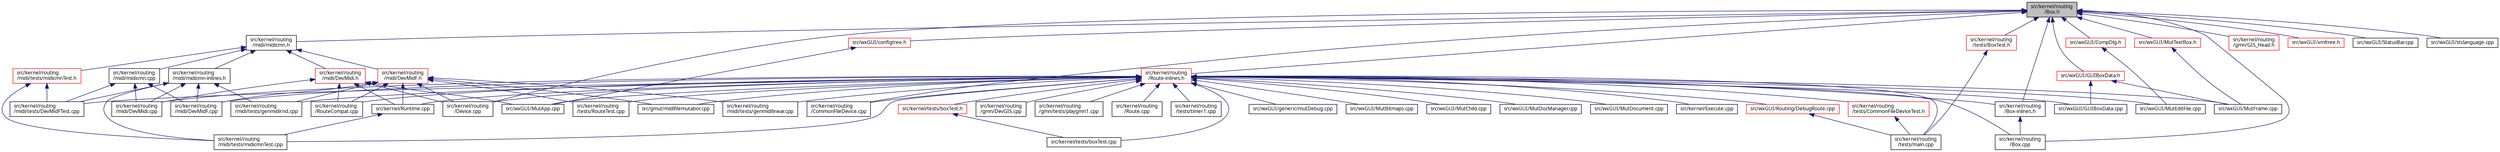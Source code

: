 digraph "src/kernel/routing/Box.h"
{
  edge [fontname="Sans",fontsize="10",labelfontname="Sans",labelfontsize="10"];
  node [fontname="Sans",fontsize="10",shape=record];
  Node48 [label="src/kernel/routing\l/Box.h",height=0.2,width=0.4,color="black", fillcolor="grey75", style="filled", fontcolor="black"];
  Node48 -> Node49 [dir="back",color="midnightblue",fontsize="10",style="solid",fontname="Sans"];
  Node49 [label="src/kernel/routing\l/midi/midicmn.h",height=0.2,width=0.4,color="black", fillcolor="white", style="filled",URL="$de/d21/midicmn_8h.html"];
  Node49 -> Node50 [dir="back",color="midnightblue",fontsize="10",style="solid",fontname="Sans"];
  Node50 [label="src/kernel/routing\l/midi/DevMidF.h",height=0.2,width=0.4,color="red", fillcolor="white", style="filled",URL="$da/d3c/DevMidF_8h.html"];
  Node50 -> Node51 [dir="back",color="midnightblue",fontsize="10",style="solid",fontname="Sans"];
  Node51 [label="src/gmut/midifilemutabor.cpp",height=0.2,width=0.4,color="black", fillcolor="white", style="filled",URL="$d1/d0d/midifilemutabor_8cpp.html"];
  Node50 -> Node52 [dir="back",color="midnightblue",fontsize="10",style="solid",fontname="Sans"];
  Node52 [label="src/kernel/routing\l/Device.cpp",height=0.2,width=0.4,color="black", fillcolor="white", style="filled",URL="$d2/dc0/Device_8cpp.html",tooltip="Devices for routing. "];
  Node50 -> Node53 [dir="back",color="midnightblue",fontsize="10",style="solid",fontname="Sans"];
  Node53 [label="src/kernel/routing\l/midi/DevMidF.cpp",height=0.2,width=0.4,color="black", fillcolor="white", style="filled",URL="$d0/d6b/DevMidF_8cpp.html",tooltip="MIDI-File as device. "];
  Node50 -> Node57 [dir="back",color="midnightblue",fontsize="10",style="solid",fontname="Sans"];
  Node57 [label="src/kernel/routing\l/midi/tests/genmidilinear.cpp",height=0.2,width=0.4,color="black", fillcolor="white", style="filled",URL="$db/dd6/genmidilinear_8cpp.html"];
  Node50 -> Node58 [dir="back",color="midnightblue",fontsize="10",style="solid",fontname="Sans"];
  Node58 [label="src/kernel/routing\l/midi/tests/genmidirnd.cpp",height=0.2,width=0.4,color="black", fillcolor="white", style="filled",URL="$dd/d2d/genmidirnd_8cpp.html"];
  Node50 -> Node59 [dir="back",color="midnightblue",fontsize="10",style="solid",fontname="Sans"];
  Node59 [label="src/kernel/Runtime.cpp",height=0.2,width=0.4,color="black", fillcolor="white", style="filled",URL="$db/d80/Runtime_8cpp.html"];
  Node59 -> Node60 [dir="back",color="midnightblue",fontsize="10",style="solid",fontname="Sans"];
  Node60 [label="src/kernel/routing\l/midi/tests/midicmnTest.cpp",height=0.2,width=0.4,color="black", fillcolor="white", style="filled",URL="$d8/d59/midicmnTest_8cpp.html"];
  Node50 -> Node63 [dir="back",color="midnightblue",fontsize="10",style="solid",fontname="Sans"];
  Node63 [label="src/kernel/routing\l/RouteCompat.cpp",height=0.2,width=0.4,color="black", fillcolor="white", style="filled",URL="$dd/db8/RouteCompat_8cpp.html",tooltip="Routing. "];
  Node50 -> Node64 [dir="back",color="midnightblue",fontsize="10",style="solid",fontname="Sans"];
  Node64 [label="src/kernel/routing\l/tests/RouteTest.cpp",height=0.2,width=0.4,color="black", fillcolor="white", style="filled",URL="$d2/dba/RouteTest_8cpp.html"];
  Node49 -> Node122 [dir="back",color="midnightblue",fontsize="10",style="solid",fontname="Sans"];
  Node122 [label="src/kernel/routing\l/midi/DevMidi.h",height=0.2,width=0.4,color="red", fillcolor="white", style="filled",URL="$d4/da2/DevMidi_8h.html",tooltip="Classes for midi port. "];
  Node122 -> Node52 [dir="back",color="midnightblue",fontsize="10",style="solid",fontname="Sans"];
  Node122 -> Node123 [dir="back",color="midnightblue",fontsize="10",style="solid",fontname="Sans"];
  Node123 [label="src/kernel/routing\l/midi/DevMidi.cpp",height=0.2,width=0.4,color="black", fillcolor="white", style="filled",URL="$df/d8f/DevMidi_8cpp.html",tooltip="Midi Port IO (Mutabor layer) "];
  Node122 -> Node59 [dir="back",color="midnightblue",fontsize="10",style="solid",fontname="Sans"];
  Node122 -> Node63 [dir="back",color="midnightblue",fontsize="10",style="solid",fontname="Sans"];
  Node122 -> Node73 [dir="back",color="midnightblue",fontsize="10",style="solid",fontname="Sans"];
  Node73 [label="src/wxGUI/MutApp.cpp",height=0.2,width=0.4,color="black", fillcolor="white", style="filled",URL="$d5/d1c/MutApp_8cpp.html",tooltip="Mutabor Application. "];
  Node49 -> Node126 [dir="back",color="midnightblue",fontsize="10",style="solid",fontname="Sans"];
  Node126 [label="src/kernel/routing\l/midi/midicmn-inlines.h",height=0.2,width=0.4,color="black", fillcolor="white", style="filled",URL="$d9/d34/midicmn-inlines_8h.html"];
  Node126 -> Node53 [dir="back",color="midnightblue",fontsize="10",style="solid",fontname="Sans"];
  Node126 -> Node123 [dir="back",color="midnightblue",fontsize="10",style="solid",fontname="Sans"];
  Node126 -> Node55 [dir="back",color="midnightblue",fontsize="10",style="solid",fontname="Sans"];
  Node55 [label="src/kernel/routing\l/midi/tests/DevMidFTest.cpp",height=0.2,width=0.4,color="black", fillcolor="white", style="filled",URL="$d9/d99/DevMidFTest_8cpp.html"];
  Node126 -> Node58 [dir="back",color="midnightblue",fontsize="10",style="solid",fontname="Sans"];
  Node126 -> Node60 [dir="back",color="midnightblue",fontsize="10",style="solid",fontname="Sans"];
  Node49 -> Node127 [dir="back",color="midnightblue",fontsize="10",style="solid",fontname="Sans"];
  Node127 [label="src/kernel/routing\l/midi/midicmn.cpp",height=0.2,width=0.4,color="black", fillcolor="white", style="filled",URL="$d3/d0f/midicmn_8cpp.html"];
  Node127 -> Node53 [dir="back",color="midnightblue",fontsize="10",style="solid",fontname="Sans"];
  Node127 -> Node123 [dir="back",color="midnightblue",fontsize="10",style="solid",fontname="Sans"];
  Node127 -> Node55 [dir="back",color="midnightblue",fontsize="10",style="solid",fontname="Sans"];
  Node49 -> Node128 [dir="back",color="midnightblue",fontsize="10",style="solid",fontname="Sans"];
  Node128 [label="src/kernel/routing\l/midi/tests/midicmnTest.h",height=0.2,width=0.4,color="red", fillcolor="white", style="filled",URL="$dd/d56/midicmnTest_8h.html"];
  Node128 -> Node55 [dir="back",color="midnightblue",fontsize="10",style="solid",fontname="Sans"];
  Node128 -> Node60 [dir="back",color="midnightblue",fontsize="10",style="solid",fontname="Sans"];
  Node48 -> Node129 [dir="back",color="midnightblue",fontsize="10",style="solid",fontname="Sans"];
  Node129 [label="src/kernel/routing\l/Route-inlines.h",height=0.2,width=0.4,color="red", fillcolor="white", style="filled",URL="$d2/d2c/Route-inlines_8h.html"];
  Node129 -> Node51 [dir="back",color="midnightblue",fontsize="10",style="solid",fontname="Sans"];
  Node129 -> Node130 [dir="back",color="midnightblue",fontsize="10",style="solid",fontname="Sans"];
  Node130 [label="src/kernel/Execute.cpp",height=0.2,width=0.4,color="black", fillcolor="white", style="filled",URL="$df/d23/Execute_8cpp.html"];
  Node129 -> Node131 [dir="back",color="midnightblue",fontsize="10",style="solid",fontname="Sans"];
  Node131 [label="src/kernel/routing\l/Box-inlines.h",height=0.2,width=0.4,color="black", fillcolor="white", style="filled",URL="$d6/d9a/Box-inlines_8h.html"];
  Node131 -> Node132 [dir="back",color="midnightblue",fontsize="10",style="solid",fontname="Sans"];
  Node132 [label="src/kernel/routing\l/Box.cpp",height=0.2,width=0.4,color="black", fillcolor="white", style="filled",URL="$dd/dc6/Box_8cpp.html",tooltip="Devices for routing. "];
  Node129 -> Node132 [dir="back",color="midnightblue",fontsize="10",style="solid",fontname="Sans"];
  Node129 -> Node133 [dir="back",color="midnightblue",fontsize="10",style="solid",fontname="Sans"];
  Node133 [label="src/kernel/routing\l/CommonFileDevice.cpp",height=0.2,width=0.4,color="black", fillcolor="white", style="filled",URL="$dc/d72/CommonFileDevice_8cpp.html"];
  Node129 -> Node93 [dir="back",color="midnightblue",fontsize="10",style="solid",fontname="Sans"];
  Node93 [label="src/wxGUI/Routing/DebugRoute.cpp",height=0.2,width=0.4,color="red", fillcolor="white", style="filled",URL="$dc/de8/wxGUI_2Routing_2DebugRoute_8cpp.html",tooltip="Debug functions for routing system. "];
  Node93 -> Node95 [dir="back",color="midnightblue",fontsize="10",style="solid",fontname="Sans"];
  Node95 [label="src/kernel/routing\l/tests/main.cpp",height=0.2,width=0.4,color="black", fillcolor="white", style="filled",URL="$d1/de6/kernel_2routing_2tests_2main_8cpp.html"];
  Node129 -> Node52 [dir="back",color="midnightblue",fontsize="10",style="solid",fontname="Sans"];
  Node129 -> Node134 [dir="back",color="midnightblue",fontsize="10",style="solid",fontname="Sans"];
  Node134 [label="src/kernel/routing\l/gmn/DevGIS.cpp",height=0.2,width=0.4,color="black", fillcolor="white", style="filled",URL="$db/d78/DevGIS_8cpp.html",tooltip="GUIDO Music Notation file. "];
  Node129 -> Node135 [dir="back",color="midnightblue",fontsize="10",style="solid",fontname="Sans"];
  Node135 [label="src/kernel/routing\l/gmn/tests/playgmn1.cpp",height=0.2,width=0.4,color="black", fillcolor="white", style="filled",URL="$d3/d06/playgmn1_8cpp.html"];
  Node129 -> Node53 [dir="back",color="midnightblue",fontsize="10",style="solid",fontname="Sans"];
  Node129 -> Node123 [dir="back",color="midnightblue",fontsize="10",style="solid",fontname="Sans"];
  Node129 -> Node55 [dir="back",color="midnightblue",fontsize="10",style="solid",fontname="Sans"];
  Node129 -> Node57 [dir="back",color="midnightblue",fontsize="10",style="solid",fontname="Sans"];
  Node129 -> Node58 [dir="back",color="midnightblue",fontsize="10",style="solid",fontname="Sans"];
  Node129 -> Node60 [dir="back",color="midnightblue",fontsize="10",style="solid",fontname="Sans"];
  Node129 -> Node59 [dir="back",color="midnightblue",fontsize="10",style="solid",fontname="Sans"];
  Node129 -> Node136 [dir="back",color="midnightblue",fontsize="10",style="solid",fontname="Sans"];
  Node136 [label="src/kernel/routing\l/Route.cpp",height=0.2,width=0.4,color="black", fillcolor="white", style="filled",URL="$d8/dfb/Route_8cpp.html",tooltip="Routing. "];
  Node129 -> Node63 [dir="back",color="midnightblue",fontsize="10",style="solid",fontname="Sans"];
  Node129 -> Node137 [dir="back",color="midnightblue",fontsize="10",style="solid",fontname="Sans"];
  Node137 [label="src/kernel/routing\l/tests/CommonFileDeviceTest.h",height=0.2,width=0.4,color="red", fillcolor="white", style="filled",URL="$d4/d70/CommonFileDeviceTest_8h.html"];
  Node137 -> Node95 [dir="back",color="midnightblue",fontsize="10",style="solid",fontname="Sans"];
  Node129 -> Node95 [dir="back",color="midnightblue",fontsize="10",style="solid",fontname="Sans"];
  Node129 -> Node64 [dir="back",color="midnightblue",fontsize="10",style="solid",fontname="Sans"];
  Node129 -> Node139 [dir="back",color="midnightblue",fontsize="10",style="solid",fontname="Sans"];
  Node139 [label="src/kernel/routing\l/tests/timer1.cpp",height=0.2,width=0.4,color="black", fillcolor="white", style="filled",URL="$d9/d9a/timer1_8cpp.html"];
  Node129 -> Node140 [dir="back",color="midnightblue",fontsize="10",style="solid",fontname="Sans"];
  Node140 [label="src/kernel/tests/boxTest.h",height=0.2,width=0.4,color="red", fillcolor="white", style="filled",URL="$dc/d2f/boxTest_8h.html"];
  Node140 -> Node141 [dir="back",color="midnightblue",fontsize="10",style="solid",fontname="Sans"];
  Node141 [label="src/kernel/tests/boxTest.cpp",height=0.2,width=0.4,color="black", fillcolor="white", style="filled",URL="$d1/da7/boxTest_8cpp.html"];
  Node129 -> Node141 [dir="back",color="midnightblue",fontsize="10",style="solid",fontname="Sans"];
  Node129 -> Node70 [dir="back",color="midnightblue",fontsize="10",style="solid",fontname="Sans"];
  Node70 [label="src/wxGUI/generic/mutDebug.cpp",height=0.2,width=0.4,color="black", fillcolor="white", style="filled",URL="$d4/dc0/mutDebug_8cpp.html",tooltip="Some functions and classes to help to debug Mutabor. "];
  Node129 -> Node71 [dir="back",color="midnightblue",fontsize="10",style="solid",fontname="Sans"];
  Node71 [label="src/wxGUI/GUIBoxData.cpp",height=0.2,width=0.4,color="black", fillcolor="white", style="filled",URL="$d2/dd3/GUIBoxData_8cpp.html"];
  Node129 -> Node73 [dir="back",color="midnightblue",fontsize="10",style="solid",fontname="Sans"];
  Node129 -> Node75 [dir="back",color="midnightblue",fontsize="10",style="solid",fontname="Sans"];
  Node75 [label="src/wxGUI/MutBitmaps.cpp",height=0.2,width=0.4,color="black", fillcolor="white", style="filled",URL="$d7/db6/MutBitmaps_8cpp.html",tooltip="Mutabor Bitmaps. "];
  Node129 -> Node85 [dir="back",color="midnightblue",fontsize="10",style="solid",fontname="Sans"];
  Node85 [label="src/wxGUI/MutChild.cpp",height=0.2,width=0.4,color="black", fillcolor="white", style="filled",URL="$da/d72/MutChild_8cpp.html"];
  Node129 -> Node76 [dir="back",color="midnightblue",fontsize="10",style="solid",fontname="Sans"];
  Node76 [label="src/wxGUI/MutDocManager.cpp",height=0.2,width=0.4,color="black", fillcolor="white", style="filled",URL="$dd/db0/MutDocManager_8cpp.html"];
  Node129 -> Node77 [dir="back",color="midnightblue",fontsize="10",style="solid",fontname="Sans"];
  Node77 [label="src/wxGUI/MutDocument.cpp",height=0.2,width=0.4,color="black", fillcolor="white", style="filled",URL="$d6/d3b/MutDocument_8cpp.html",tooltip="Document/View Document class for Mutabor source files. "];
  Node129 -> Node78 [dir="back",color="midnightblue",fontsize="10",style="solid",fontname="Sans"];
  Node78 [label="src/wxGUI/MutEditFile.cpp",height=0.2,width=0.4,color="black", fillcolor="white", style="filled",URL="$d1/da4/MutEditFile_8cpp.html",tooltip="Mutabor Edit window for Mutabor-files. "];
  Node129 -> Node79 [dir="back",color="midnightblue",fontsize="10",style="solid",fontname="Sans"];
  Node79 [label="src/wxGUI/MutFrame.cpp",height=0.2,width=0.4,color="black", fillcolor="white", style="filled",URL="$dc/df3/MutFrame_8cpp.html",tooltip="Mutabor Frame. "];
  Node48 -> Node131 [dir="back",color="midnightblue",fontsize="10",style="solid",fontname="Sans"];
  Node48 -> Node132 [dir="back",color="midnightblue",fontsize="10",style="solid",fontname="Sans"];
  Node48 -> Node133 [dir="back",color="midnightblue",fontsize="10",style="solid",fontname="Sans"];
  Node48 -> Node144 [dir="back",color="midnightblue",fontsize="10",style="solid",fontname="Sans"];
  Node144 [label="src/kernel/routing\l/gmn/GIS_Head.h",height=0.2,width=0.4,color="red", fillcolor="white", style="filled",URL="$d1/db5/GIS__Head_8h.html",tooltip="Description. "];
  Node48 -> Node52 [dir="back",color="midnightblue",fontsize="10",style="solid",fontname="Sans"];
  Node48 -> Node148 [dir="back",color="midnightblue",fontsize="10",style="solid",fontname="Sans"];
  Node148 [label="src/kernel/routing\l/tests/BoxTest.h",height=0.2,width=0.4,color="red", fillcolor="white", style="filled",URL="$df/d01/BoxTest_8h.html"];
  Node148 -> Node95 [dir="back",color="midnightblue",fontsize="10",style="solid",fontname="Sans"];
  Node48 -> Node150 [dir="back",color="midnightblue",fontsize="10",style="solid",fontname="Sans"];
  Node150 [label="src/wxGUI/CompDlg.h",height=0.2,width=0.4,color="red", fillcolor="white", style="filled",URL="$d4/d7c/CompDlg_8h.html",tooltip="Compilation dialog box. "];
  Node150 -> Node78 [dir="back",color="midnightblue",fontsize="10",style="solid",fontname="Sans"];
  Node48 -> Node152 [dir="back",color="midnightblue",fontsize="10",style="solid",fontname="Sans"];
  Node152 [label="src/wxGUI/configtree.h",height=0.2,width=0.4,color="red", fillcolor="white", style="filled",URL="$d5/d6b/configtree_8h.html"];
  Node152 -> Node73 [dir="back",color="midnightblue",fontsize="10",style="solid",fontname="Sans"];
  Node48 -> Node154 [dir="back",color="midnightblue",fontsize="10",style="solid",fontname="Sans"];
  Node154 [label="src/wxGUI/MutTextBox.h",height=0.2,width=0.4,color="red", fillcolor="white", style="filled",URL="$de/d3b/MutTextBox_8h.html",tooltip="Textbox for Lists. "];
  Node154 -> Node79 [dir="back",color="midnightblue",fontsize="10",style="solid",fontname="Sans"];
  Node48 -> Node157 [dir="back",color="midnightblue",fontsize="10",style="solid",fontname="Sans"];
  Node157 [label="src/wxGUI/GUIBoxData.h",height=0.2,width=0.4,color="red", fillcolor="white", style="filled",URL="$d5/df7/GUIBoxData_8h.html"];
  Node157 -> Node71 [dir="back",color="midnightblue",fontsize="10",style="solid",fontname="Sans"];
  Node157 -> Node79 [dir="back",color="midnightblue",fontsize="10",style="solid",fontname="Sans"];
  Node48 -> Node158 [dir="back",color="midnightblue",fontsize="10",style="solid",fontname="Sans"];
  Node158 [label="src/wxGUI/xmltree.h",height=0.2,width=0.4,color="red", fillcolor="white", style="filled",URL="$d8/d53/xmltree_8h.html"];
  Node48 -> Node160 [dir="back",color="midnightblue",fontsize="10",style="solid",fontname="Sans"];
  Node160 [label="src/wxGUI/StatusBar.cpp",height=0.2,width=0.4,color="black", fillcolor="white", style="filled",URL="$d5/de4/StatusBar_8cpp.html"];
  Node48 -> Node161 [dir="back",color="midnightblue",fontsize="10",style="solid",fontname="Sans"];
  Node161 [label="src/wxGUI/stclanguage.cpp",height=0.2,width=0.4,color="black", fillcolor="white", style="filled",URL="$dc/d0c/stclanguage_8cpp.html"];
}
